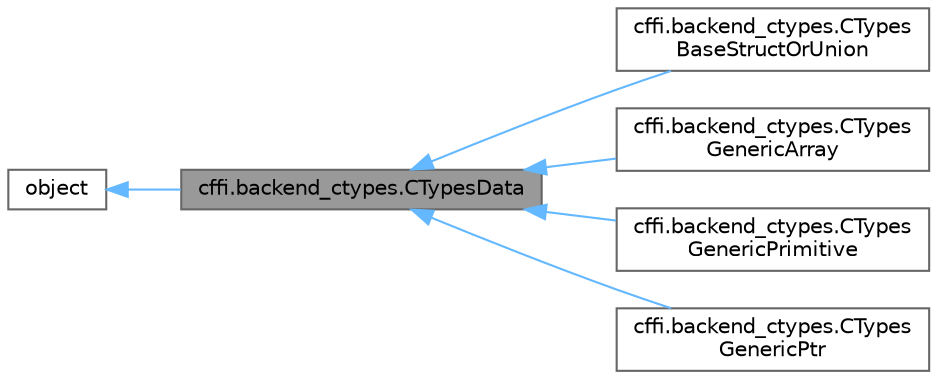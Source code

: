 digraph "cffi.backend_ctypes.CTypesData"
{
 // LATEX_PDF_SIZE
  bgcolor="transparent";
  edge [fontname=Helvetica,fontsize=10,labelfontname=Helvetica,labelfontsize=10];
  node [fontname=Helvetica,fontsize=10,shape=box,height=0.2,width=0.4];
  rankdir="LR";
  Node1 [id="Node000001",label="cffi.backend_ctypes.CTypesData",height=0.2,width=0.4,color="gray40", fillcolor="grey60", style="filled", fontcolor="black",tooltip=" "];
  Node2 -> Node1 [id="edge1_Node000001_Node000002",dir="back",color="steelblue1",style="solid",tooltip=" "];
  Node2 [id="Node000002",label="object",height=0.2,width=0.4,color="gray40", fillcolor="white", style="filled",tooltip=" "];
  Node1 -> Node3 [id="edge2_Node000001_Node000003",dir="back",color="steelblue1",style="solid",tooltip=" "];
  Node3 [id="Node000003",label="cffi.backend_ctypes.CTypes\lBaseStructOrUnion",height=0.2,width=0.4,color="gray40", fillcolor="white", style="filled",URL="$classcffi_1_1backend__ctypes_1_1_c_types_base_struct_or_union.html",tooltip=" "];
  Node1 -> Node4 [id="edge3_Node000001_Node000004",dir="back",color="steelblue1",style="solid",tooltip=" "];
  Node4 [id="Node000004",label="cffi.backend_ctypes.CTypes\lGenericArray",height=0.2,width=0.4,color="gray40", fillcolor="white", style="filled",URL="$classcffi_1_1backend__ctypes_1_1_c_types_generic_array.html",tooltip=" "];
  Node1 -> Node5 [id="edge4_Node000001_Node000005",dir="back",color="steelblue1",style="solid",tooltip=" "];
  Node5 [id="Node000005",label="cffi.backend_ctypes.CTypes\lGenericPrimitive",height=0.2,width=0.4,color="gray40", fillcolor="white", style="filled",URL="$classcffi_1_1backend__ctypes_1_1_c_types_generic_primitive.html",tooltip=" "];
  Node1 -> Node6 [id="edge5_Node000001_Node000006",dir="back",color="steelblue1",style="solid",tooltip=" "];
  Node6 [id="Node000006",label="cffi.backend_ctypes.CTypes\lGenericPtr",height=0.2,width=0.4,color="gray40", fillcolor="white", style="filled",URL="$classcffi_1_1backend__ctypes_1_1_c_types_generic_ptr.html",tooltip=" "];
}
